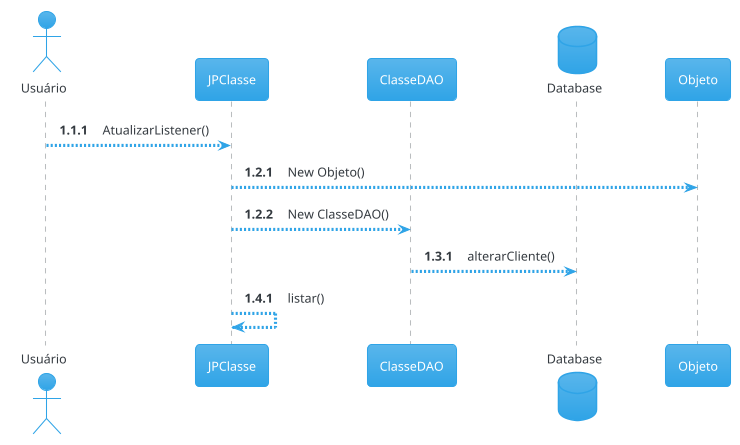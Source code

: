 @startuml
!theme cerulean
skinparam responseMessageBelowArrow true

actor       Usuário 
participant JPClasse
participant ClasseDAO
database    Database
participant Objeto

autonumber 1.1.1
Usuário --> JPClasse : AtualizarListener()

autonumber 1.2.1
JPClasse --> Objeto : New Objeto()
JPClasse --> ClasseDAO : New ClasseDAO()

autonumber 1.3.1
ClasseDAO --> Database : alterarCliente()

autonumber 1.4.1
JPClasse --> JPClasse : listar()

@enduml